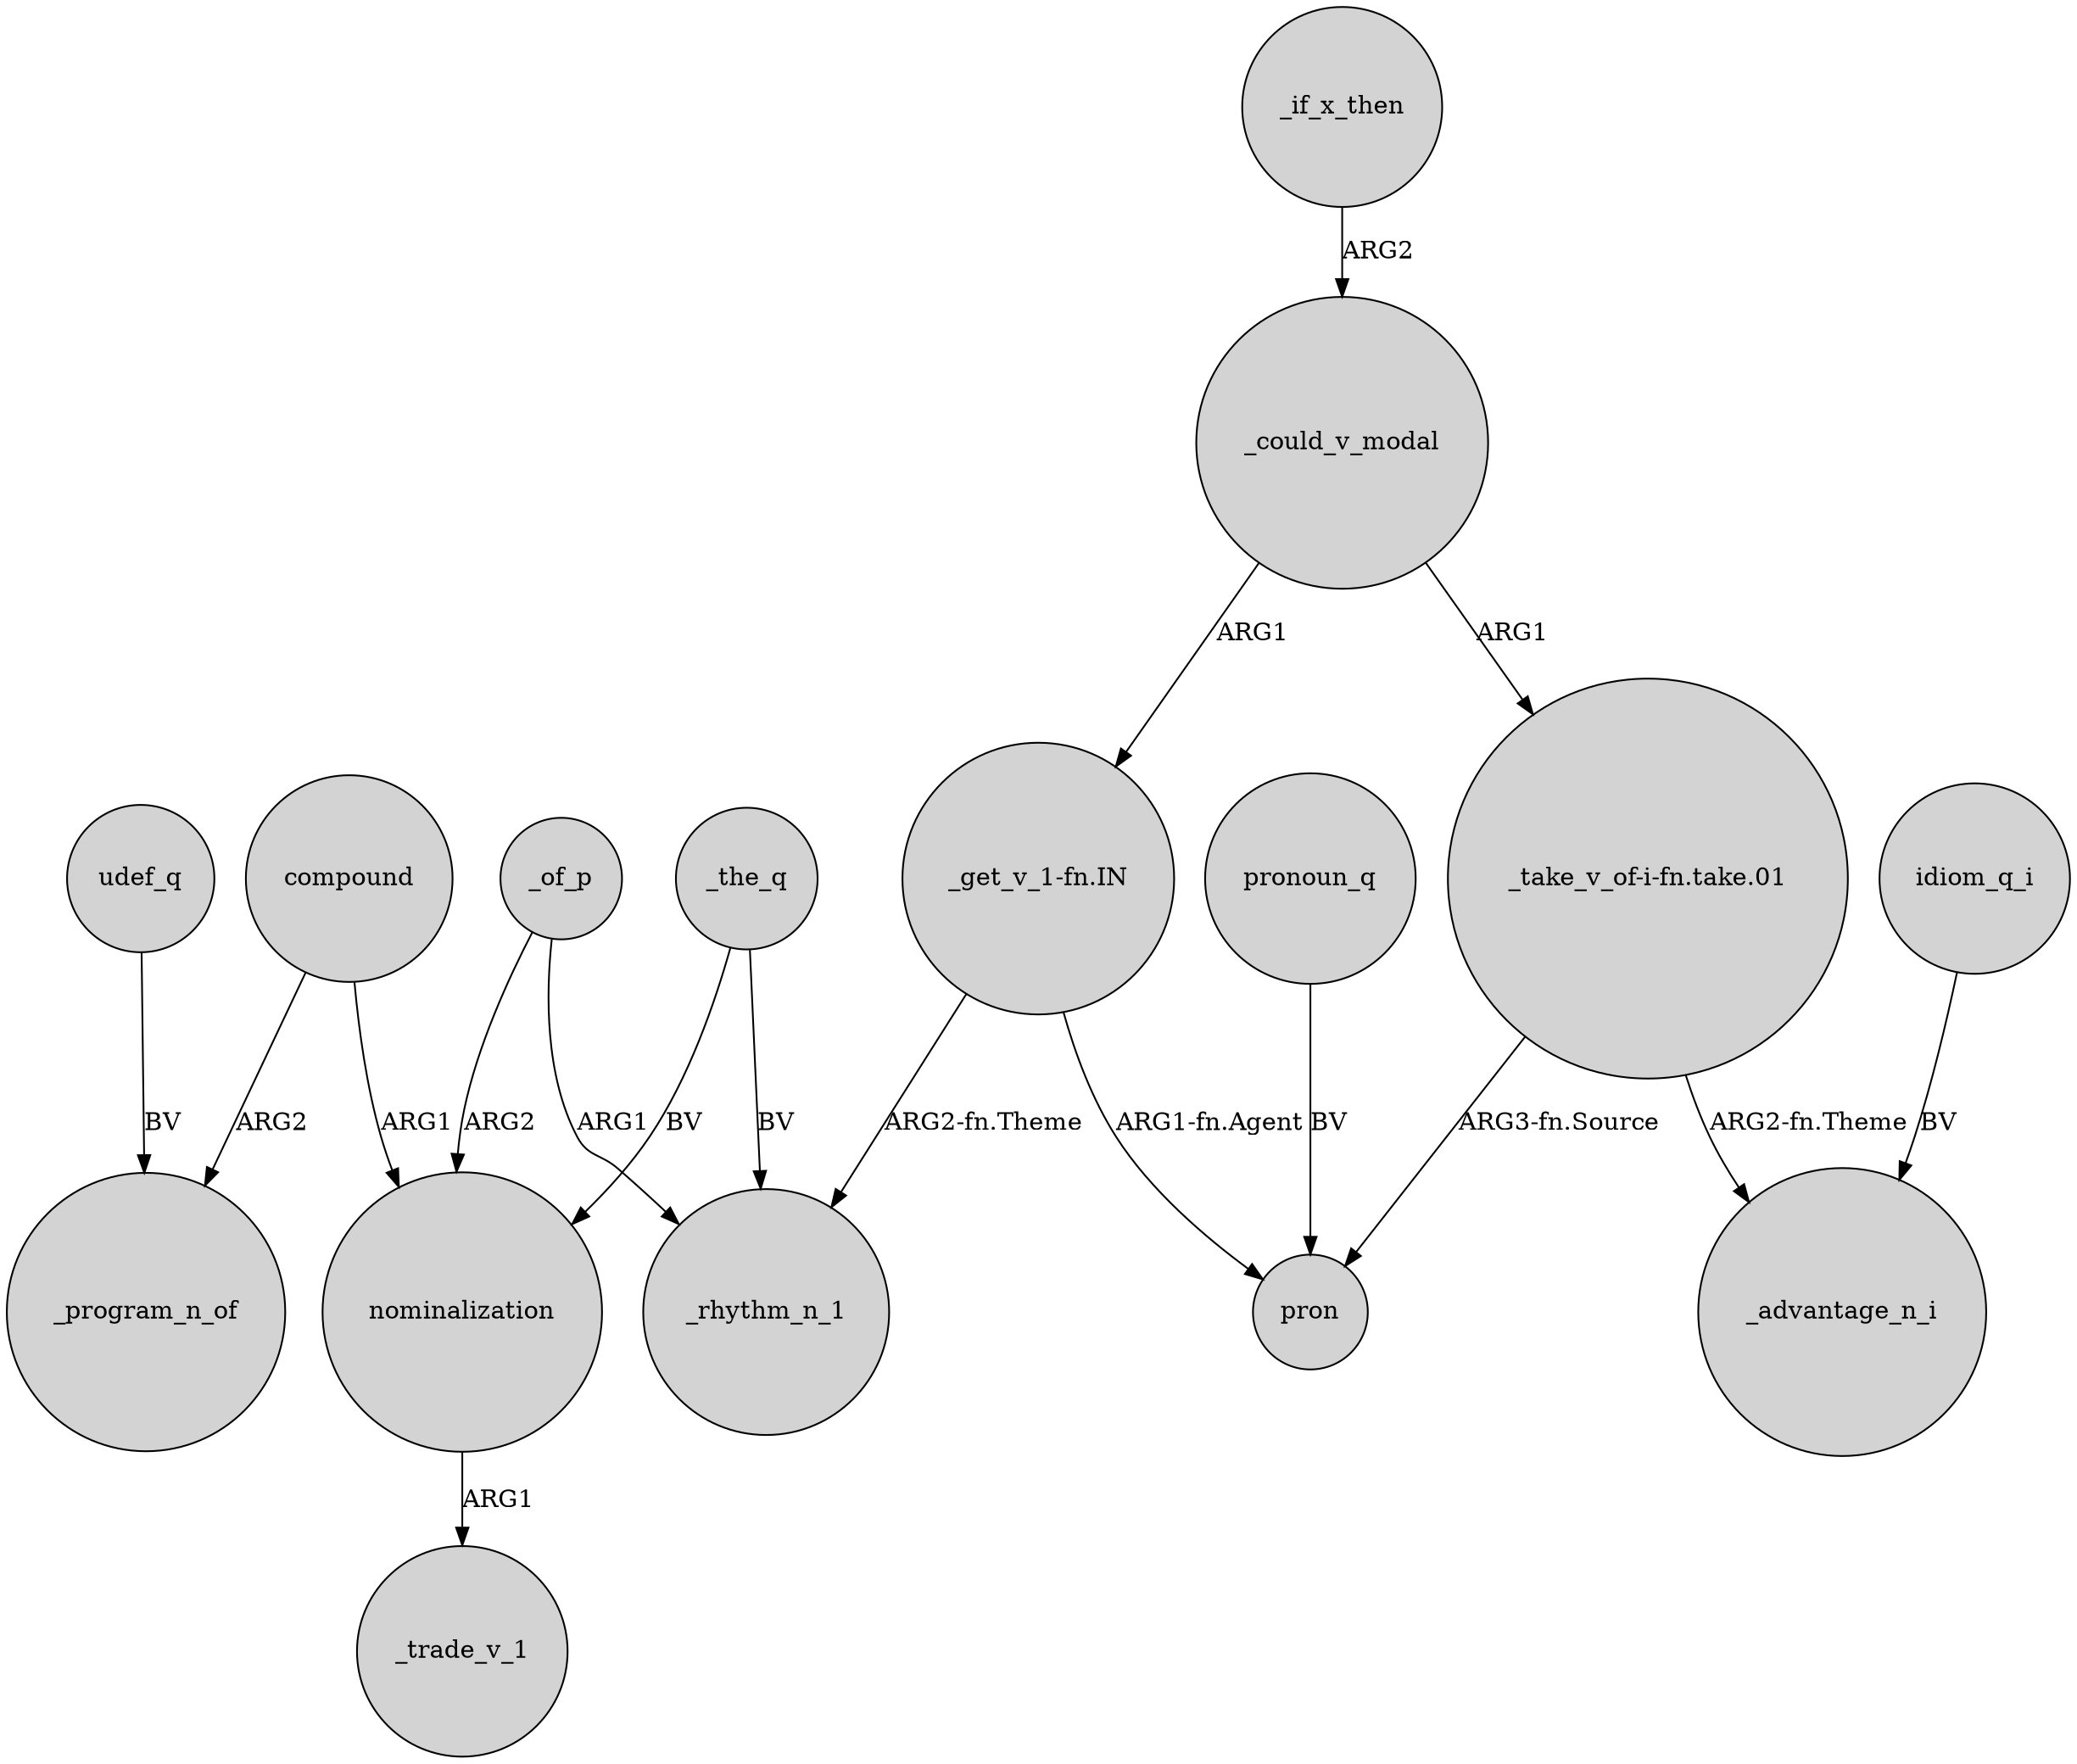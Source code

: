 digraph {
	node [shape=circle style=filled]
	compound -> _program_n_of [label=ARG2]
	udef_q -> _program_n_of [label=BV]
	"_get_v_1-fn.IN" -> pron [label="ARG1-fn.Agent"]
	_could_v_modal -> "_take_v_of-i-fn.take.01" [label=ARG1]
	_of_p -> _rhythm_n_1 [label=ARG1]
	"_take_v_of-i-fn.take.01" -> _advantage_n_i [label="ARG2-fn.Theme"]
	_of_p -> nominalization [label=ARG2]
	"_get_v_1-fn.IN" -> _rhythm_n_1 [label="ARG2-fn.Theme"]
	nominalization -> _trade_v_1 [label=ARG1]
	"_take_v_of-i-fn.take.01" -> pron [label="ARG3-fn.Source"]
	_the_q -> nominalization [label=BV]
	compound -> nominalization [label=ARG1]
	_could_v_modal -> "_get_v_1-fn.IN" [label=ARG1]
	_if_x_then -> _could_v_modal [label=ARG2]
	_the_q -> _rhythm_n_1 [label=BV]
	idiom_q_i -> _advantage_n_i [label=BV]
	pronoun_q -> pron [label=BV]
}
